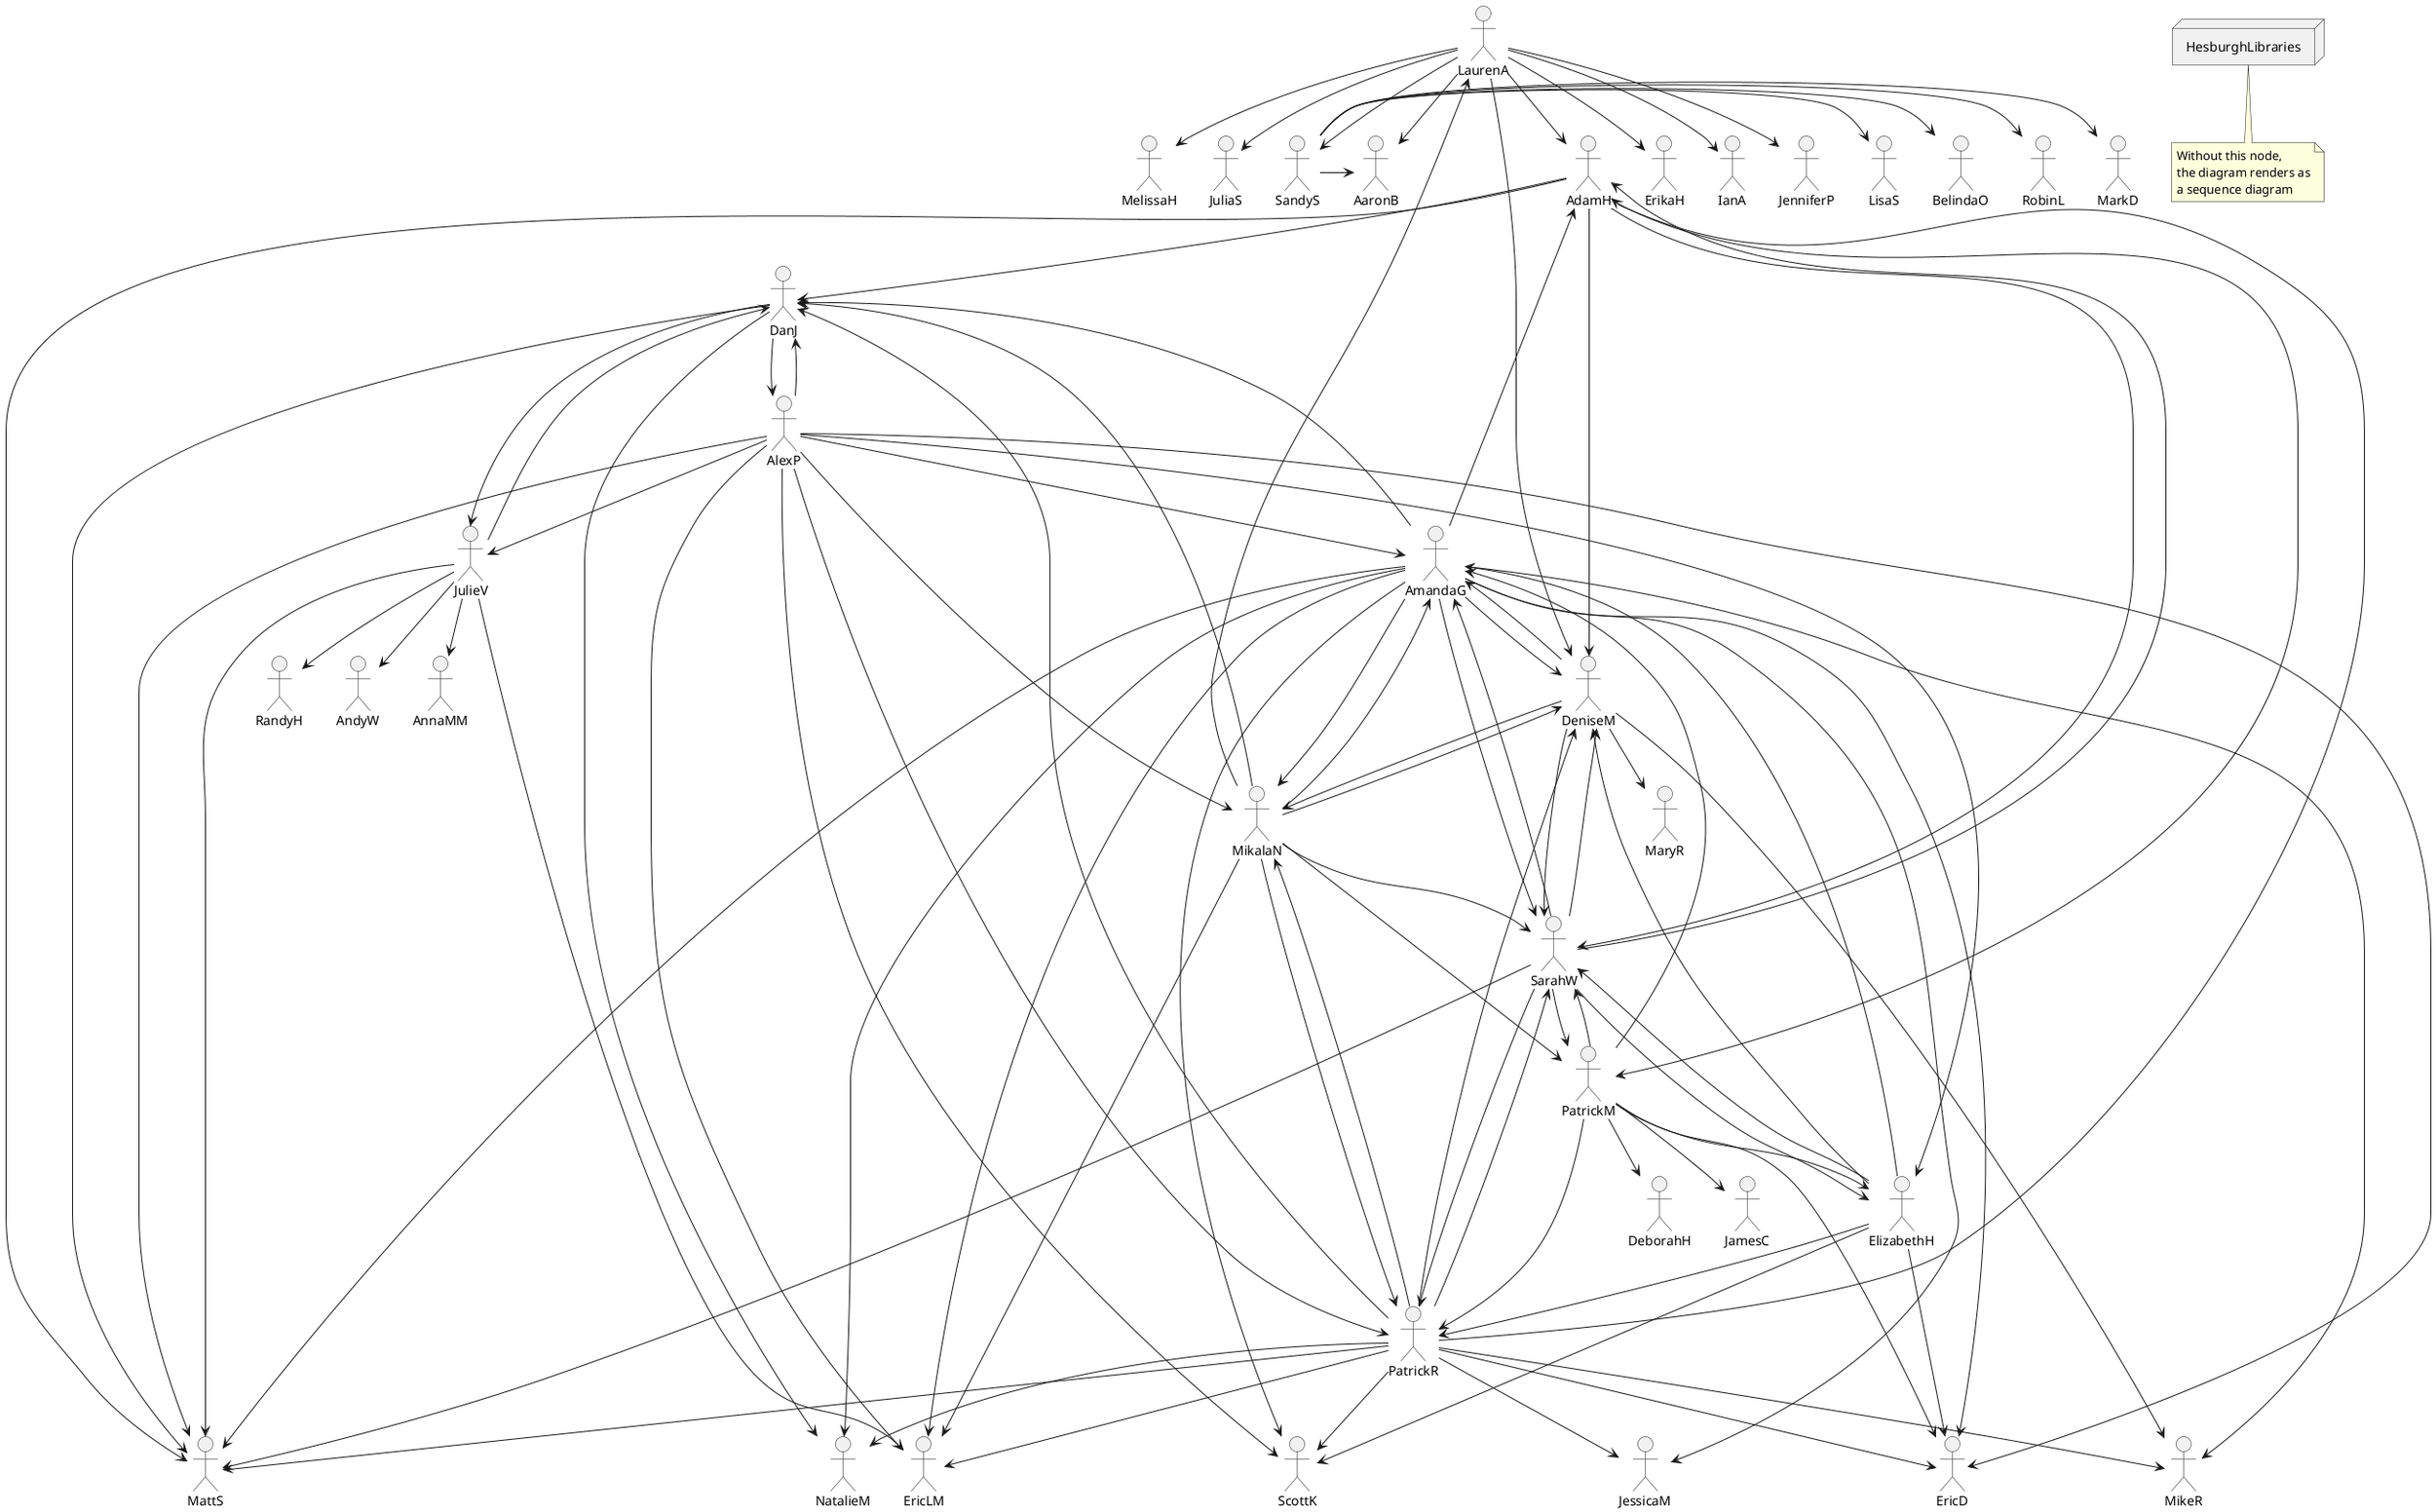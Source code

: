 # Render via PlantUML
# Generated via plantuml-preview (https://github.com/peele/plantuml-preview) in Atom
@startuml
node HesburghLibraries
note bottom of HesburghLibraries
  Without this node,
  the diagram renders as
  a sequence diagram
end note

actor AaronB
actor AdamH
actor AlexP
actor AmandaG
actor AnnaMM
actor BelindaO
actor DanJ
actor DeborahH
actor DeniseM
actor ElizabethH
actor EricD
actor EricLM
actor ErikaH
actor IanA
actor JamesC
actor JenniferP
actor JulieV
actor LaurenA
actor LisaS
actor MarkD
actor MelissaH
actor MikalaN
actor PatrickM
actor PatrickR
actor RandyH
actor RobinL
actor SandyS
actor SarahW

AdamH --> DanJ
AdamH --> DeniseM
AdamH --> MattS
AdamH --> PatrickM
AdamH --> SarahW
AlexP --> AmandaG
AlexP --> DanJ
AlexP --> ElizabethH
AlexP --> EricD
AlexP --> EricLM
AlexP --> JulieV
AlexP --> MattS
AlexP --> MikalaN
AlexP --> PatrickR
AlexP --> ScottK
AmandaG --> AdamH
AmandaG --> DanJ
AmandaG --> DeniseM
AmandaG --> EricD
AmandaG --> EricLM
AmandaG --> JessicaM
AmandaG --> MattS
AmandaG --> MikalaN
AmandaG --> MikeR
AmandaG --> NatalieM
AmandaG --> SarahW
AmandaG --> ScottK
DanJ --> AlexP
DanJ --> JulieV
DanJ --> MattS
DanJ --> NatalieM
DeniseM --> AmandaG
DeniseM --> MaryR
DeniseM --> MikalaN
DeniseM --> MikeR
DeniseM --> SarahW
ElizabethH --> AmandaG
ElizabethH --> DeniseM
ElizabethH --> EricD
ElizabethH --> PatrickR
ElizabethH --> SarahW
ElizabethH --> ScottK
JulieV --> AndyW
JulieV --> AnnaMM
JulieV --> DanJ
JulieV --> EricLM
JulieV --> MattS
JulieV --> RandyH
LaurenA --> AaronB
LaurenA --> AdamH
LaurenA --> DeniseM
LaurenA --> ErikaH
LaurenA --> IanA
LaurenA --> JenniferP
LaurenA --> JuliaS
LaurenA --> MelissaH
LaurenA --> SandyS
MikalaN --> AmandaG
MikalaN --> DanJ
MikalaN --> DeniseM
MikalaN --> EricLM
MikalaN --> LaurenA
MikalaN --> PatrickM
MikalaN --> PatrickR
MikalaN --> SarahW
PatrickM --> AmandaG
PatrickM --> DeborahH
PatrickM --> ElizabethH
PatrickM --> EricD
PatrickM --> JamesC
PatrickM --> PatrickR
PatrickM --> SarahW
PatrickR --> AdamH
PatrickR --> DanJ
PatrickR --> DeniseM
PatrickR --> EricD
PatrickR --> EricLM
PatrickR --> JessicaM
PatrickR --> MattS
PatrickR --> MikalaN
PatrickR --> MikeR
PatrickR --> NatalieM
PatrickR --> SarahW
PatrickR --> ScottK
SandyS -> AaronB
SandyS -> BelindaO
SandyS -> LisaS
SandyS -> MarkD
SandyS -> RobinL
SarahW --> AdamH
SarahW --> AmandaG
SarahW --> DeniseM
SarahW --> ElizabethH
SarahW --> MattS
SarahW --> PatrickM
SarahW --> PatrickR

@enduml
